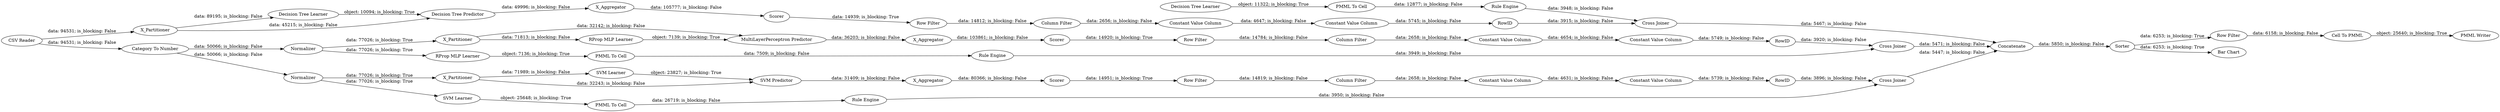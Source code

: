 digraph {
	"293125740766273358_35" [label="Rule Engine"]
	"5889511664088603443_38" [label="Cross Joiner"]
	"5889511664088603443_2" [label=X_Partitioner]
	"-407406089794999767_2" [label=X_Partitioner]
	"-8037035386227794579_41" [label=Scorer]
	"-1869130385175404522_9" [label="Row Filter"]
	"-4332641052762387040_290" [label="Constant Value Column"]
	"8207949835684394872_9" [label="Row Filter"]
	"-1869130385175404522_292" [label="Constant Value Column"]
	"-8037035386227794579_2" [label=X_Partitioner]
	"293125740766273358_34" [label="PMML To Cell"]
	"8207949835684394872_292" [label="Constant Value Column"]
	"5889511664088603443_31" [label="Decision Tree Learner"]
	"-8037035386227794579_39" [label="Cross Joiner"]
	"5889511664088603443_32" [label="Decision Tree Predictor"]
	"-2979923638919542845_35" [label="RProp MLP Learner"]
	"5889511664088603443_39" [label=Scorer]
	"293125740766273358_33" [label="SVM Learner"]
	"6774103957346770647_28" [label="PMML To Cell"]
	"-407406089794999767_7" [label=X_Aggregator]
	"-1869130385175404522_293" [label=RowID]
	"-1869130385175404522_290" [label="Constant Value Column"]
	"-8037035386227794579_7" [label=X_Aggregator]
	"-8037035386227794579_31" [label="SVM Learner"]
	"6774103957346770647_34" [label="Rule Engine"]
	"-407406089794999767_32" [label="MultiLayerPerceptron Predictor"]
	"-4332641052762387040_9" [label="Row Filter"]
	"-2979923638919542845_34" [label="Rule Engine"]
	"-2872183068370775855_58" [label="Category To Number"]
	"-1869130385175404522_294" [label="Column Filter"]
	"-407406089794999767_39" [label=Normalizer]
	"-2872183068370775855_53" [label="Row Filter"]
	"-2872183068370775855_52" [label=Sorter]
	"-2872183068370775855_63" [label="PMML Writer"]
	"6774103957346770647_33" [label="Decision Tree Learner"]
	"8207949835684394872_290" [label="Constant Value Column"]
	"-8037035386227794579_32" [label="SVM Predictor"]
	"-4332641052762387040_294" [label="Column Filter"]
	"8207949835684394872_293" [label=RowID]
	"-407406089794999767_40" [label=Scorer]
	"-4332641052762387040_292" [label="Constant Value Column"]
	"-407406089794999767_38" [label="Cross Joiner"]
	"-2872183068370775855_60" [label=Concatenate]
	"-2872183068370775855_54" [label="Cell To PMML"]
	"-2872183068370775855_59" [label="Bar Chart"]
	"-407406089794999767_31" [label="RProp MLP Learner"]
	"-4332641052762387040_293" [label=RowID]
	"-2872183068370775855_62" [label="CSV Reader"]
	"5889511664088603443_7" [label=X_Aggregator]
	"8207949835684394872_294" [label="Column Filter"]
	"-8037035386227794579_40" [label=Normalizer]
	"-2979923638919542845_22" [label="PMML To Cell"]
	"8207949835684394872_9" -> "8207949835684394872_294" [label="data: 14812; is_blocking: False"]
	"-2872183068370775855_52" -> "-2872183068370775855_59" [label="data: 6253; is_blocking: True"]
	"-2979923638919542845_22" -> "-2979923638919542845_34" [label="data: 7509; is_blocking: False"]
	"-8037035386227794579_41" -> "-4332641052762387040_9" [label="data: 14951; is_blocking: True"]
	"-1869130385175404522_293" -> "-407406089794999767_38" [label="data: 3920; is_blocking: False"]
	"293125740766273358_34" -> "293125740766273358_35" [label="data: 26719; is_blocking: False"]
	"5889511664088603443_2" -> "5889511664088603443_31" [label="data: 89195; is_blocking: False"]
	"-2872183068370775855_58" -> "-407406089794999767_39" [label="data: 50066; is_blocking: False"]
	"-4332641052762387040_294" -> "-4332641052762387040_290" [label="data: 2658; is_blocking: False"]
	"-407406089794999767_39" -> "-407406089794999767_2" [label="data: 77026; is_blocking: True"]
	"5889511664088603443_31" -> "5889511664088603443_32" [label="object: 10094; is_blocking: True"]
	"-4332641052762387040_290" -> "-4332641052762387040_292" [label="data: 4631; is_blocking: False"]
	"-4332641052762387040_293" -> "-8037035386227794579_39" [label="data: 3896; is_blocking: False"]
	"-8037035386227794579_40" -> "-8037035386227794579_2" [label="data: 77026; is_blocking: True"]
	"-8037035386227794579_31" -> "-8037035386227794579_32" [label="object: 23827; is_blocking: True"]
	"-407406089794999767_39" -> "-2979923638919542845_35" [label="data: 77026; is_blocking: True"]
	"-1869130385175404522_290" -> "-1869130385175404522_292" [label="data: 4654; is_blocking: False"]
	"8207949835684394872_293" -> "5889511664088603443_38" [label="data: 3915; is_blocking: False"]
	"-1869130385175404522_294" -> "-1869130385175404522_290" [label="data: 2658; is_blocking: False"]
	"5889511664088603443_2" -> "5889511664088603443_32" [label="data: 45215; is_blocking: False"]
	"6774103957346770647_33" -> "6774103957346770647_28" [label="object: 11322; is_blocking: True"]
	"6774103957346770647_28" -> "6774103957346770647_34" [label="data: 12877; is_blocking: False"]
	"-4332641052762387040_292" -> "-4332641052762387040_293" [label="data: 5739; is_blocking: False"]
	"-407406089794999767_38" -> "-2872183068370775855_60" [label="data: 5471; is_blocking: False"]
	"-2872183068370775855_60" -> "-2872183068370775855_52" [label="data: 5850; is_blocking: False"]
	"-8037035386227794579_39" -> "-2872183068370775855_60" [label="data: 5447; is_blocking: False"]
	"-2872183068370775855_62" -> "-2872183068370775855_58" [label="data: 94531; is_blocking: False"]
	"-8037035386227794579_32" -> "-8037035386227794579_7" [label="data: 31409; is_blocking: False"]
	"-2872183068370775855_58" -> "-8037035386227794579_40" [label="data: 50066; is_blocking: False"]
	"5889511664088603443_32" -> "5889511664088603443_7" [label="data: 49996; is_blocking: False"]
	"-2872183068370775855_62" -> "5889511664088603443_2" [label="data: 94531; is_blocking: False"]
	"-407406089794999767_32" -> "-407406089794999767_7" [label="data: 36203; is_blocking: False"]
	"5889511664088603443_7" -> "5889511664088603443_39" [label="data: 105777; is_blocking: False"]
	"8207949835684394872_294" -> "8207949835684394872_290" [label="data: 2656; is_blocking: False"]
	"-8037035386227794579_7" -> "-8037035386227794579_41" [label="data: 80366; is_blocking: False"]
	"293125740766273358_35" -> "-8037035386227794579_39" [label="data: 3950; is_blocking: False"]
	"5889511664088603443_39" -> "8207949835684394872_9" [label="data: 14939; is_blocking: True"]
	"-1869130385175404522_9" -> "-1869130385175404522_294" [label="data: 14784; is_blocking: False"]
	"-8037035386227794579_2" -> "-8037035386227794579_32" [label="data: 32243; is_blocking: False"]
	"-2979923638919542845_35" -> "-2979923638919542845_22" [label="object: 7136; is_blocking: True"]
	"-1869130385175404522_292" -> "-1869130385175404522_293" [label="data: 5749; is_blocking: False"]
	"-407406089794999767_2" -> "-407406089794999767_31" [label="data: 71813; is_blocking: False"]
	"-4332641052762387040_9" -> "-4332641052762387040_294" [label="data: 14819; is_blocking: False"]
	"-2872183068370775855_54" -> "-2872183068370775855_63" [label="object: 25640; is_blocking: True"]
	"-407406089794999767_2" -> "-407406089794999767_32" [label="data: 32142; is_blocking: False"]
	"-2979923638919542845_34" -> "-407406089794999767_38" [label="data: 3949; is_blocking: False"]
	"8207949835684394872_292" -> "8207949835684394872_293" [label="data: 5745; is_blocking: False"]
	"6774103957346770647_34" -> "5889511664088603443_38" [label="data: 3948; is_blocking: False"]
	"5889511664088603443_38" -> "-2872183068370775855_60" [label="data: 5467; is_blocking: False"]
	"293125740766273358_33" -> "293125740766273358_34" [label="object: 25648; is_blocking: True"]
	"-407406089794999767_7" -> "-407406089794999767_40" [label="data: 103861; is_blocking: False"]
	"-8037035386227794579_40" -> "293125740766273358_33" [label="data: 77026; is_blocking: True"]
	"-2872183068370775855_52" -> "-2872183068370775855_53" [label="data: 6253; is_blocking: True"]
	"-407406089794999767_40" -> "-1869130385175404522_9" [label="data: 14920; is_blocking: True"]
	"-407406089794999767_31" -> "-407406089794999767_32" [label="object: 7139; is_blocking: True"]
	"-2872183068370775855_53" -> "-2872183068370775855_54" [label="data: 6158; is_blocking: False"]
	"8207949835684394872_290" -> "8207949835684394872_292" [label="data: 4647; is_blocking: False"]
	"-8037035386227794579_2" -> "-8037035386227794579_31" [label="data: 71989; is_blocking: False"]
	rankdir=LR
}
